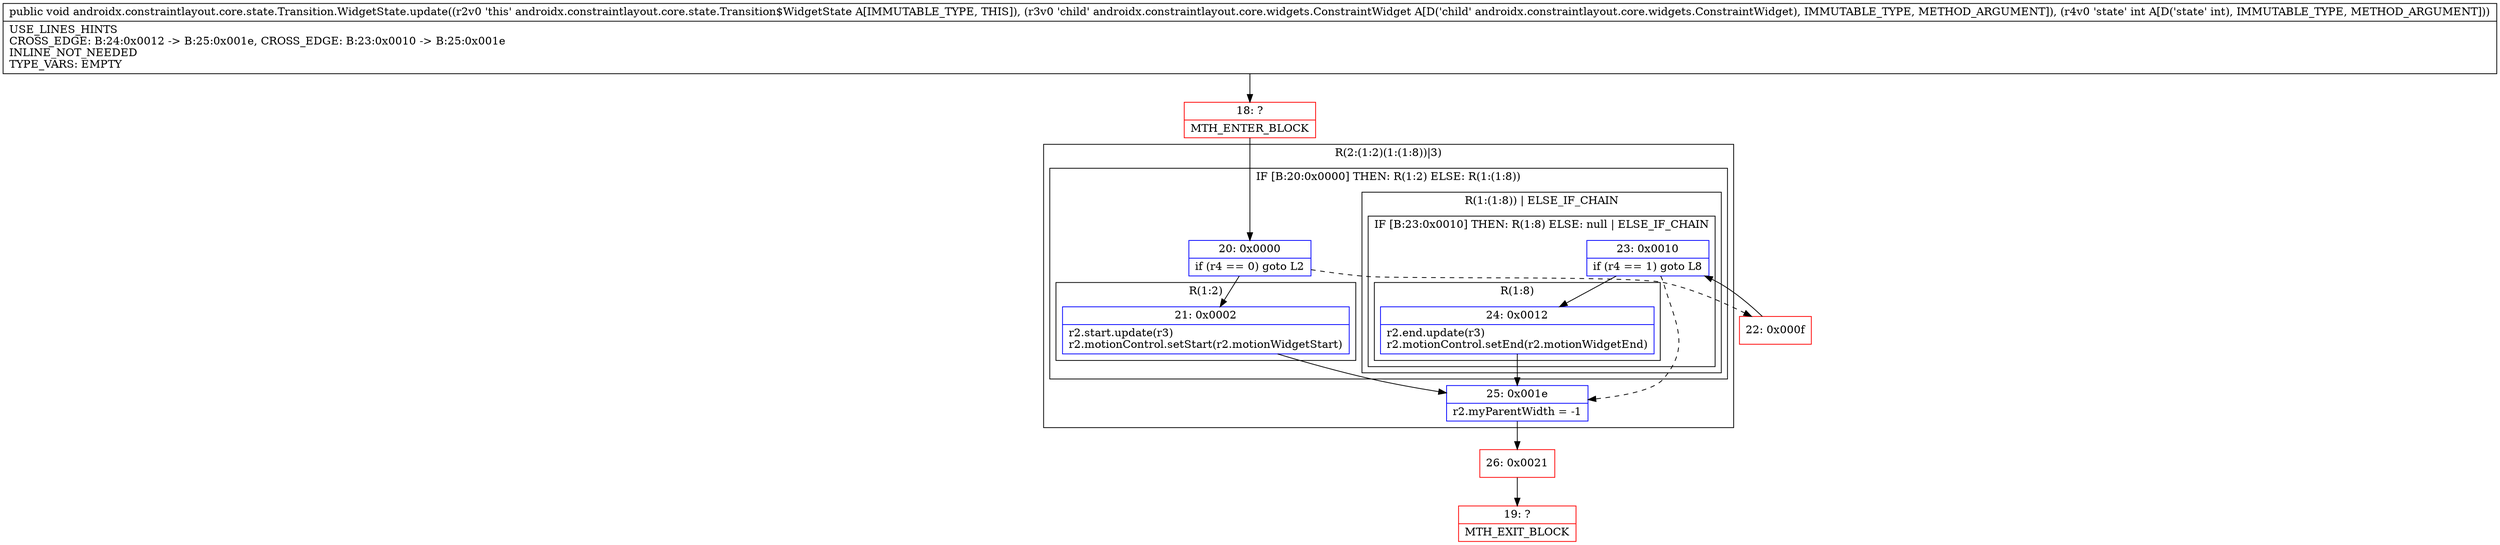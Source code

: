 digraph "CFG forandroidx.constraintlayout.core.state.Transition.WidgetState.update(Landroidx\/constraintlayout\/core\/widgets\/ConstraintWidget;I)V" {
subgraph cluster_Region_1972890896 {
label = "R(2:(1:2)(1:(1:8))|3)";
node [shape=record,color=blue];
subgraph cluster_IfRegion_1074780420 {
label = "IF [B:20:0x0000] THEN: R(1:2) ELSE: R(1:(1:8))";
node [shape=record,color=blue];
Node_20 [shape=record,label="{20\:\ 0x0000|if (r4 == 0) goto L2\l}"];
subgraph cluster_Region_922869599 {
label = "R(1:2)";
node [shape=record,color=blue];
Node_21 [shape=record,label="{21\:\ 0x0002|r2.start.update(r3)\lr2.motionControl.setStart(r2.motionWidgetStart)\l}"];
}
subgraph cluster_Region_2055701581 {
label = "R(1:(1:8)) | ELSE_IF_CHAIN\l";
node [shape=record,color=blue];
subgraph cluster_IfRegion_816974176 {
label = "IF [B:23:0x0010] THEN: R(1:8) ELSE: null | ELSE_IF_CHAIN\l";
node [shape=record,color=blue];
Node_23 [shape=record,label="{23\:\ 0x0010|if (r4 == 1) goto L8\l}"];
subgraph cluster_Region_248197515 {
label = "R(1:8)";
node [shape=record,color=blue];
Node_24 [shape=record,label="{24\:\ 0x0012|r2.end.update(r3)\lr2.motionControl.setEnd(r2.motionWidgetEnd)\l}"];
}
}
}
}
Node_25 [shape=record,label="{25\:\ 0x001e|r2.myParentWidth = \-1\l}"];
}
Node_18 [shape=record,color=red,label="{18\:\ ?|MTH_ENTER_BLOCK\l}"];
Node_26 [shape=record,color=red,label="{26\:\ 0x0021}"];
Node_19 [shape=record,color=red,label="{19\:\ ?|MTH_EXIT_BLOCK\l}"];
Node_22 [shape=record,color=red,label="{22\:\ 0x000f}"];
MethodNode[shape=record,label="{public void androidx.constraintlayout.core.state.Transition.WidgetState.update((r2v0 'this' androidx.constraintlayout.core.state.Transition$WidgetState A[IMMUTABLE_TYPE, THIS]), (r3v0 'child' androidx.constraintlayout.core.widgets.ConstraintWidget A[D('child' androidx.constraintlayout.core.widgets.ConstraintWidget), IMMUTABLE_TYPE, METHOD_ARGUMENT]), (r4v0 'state' int A[D('state' int), IMMUTABLE_TYPE, METHOD_ARGUMENT]))  | USE_LINES_HINTS\lCROSS_EDGE: B:24:0x0012 \-\> B:25:0x001e, CROSS_EDGE: B:23:0x0010 \-\> B:25:0x001e\lINLINE_NOT_NEEDED\lTYPE_VARS: EMPTY\l}"];
MethodNode -> Node_18;Node_20 -> Node_21;
Node_20 -> Node_22[style=dashed];
Node_21 -> Node_25;
Node_23 -> Node_24;
Node_23 -> Node_25[style=dashed];
Node_24 -> Node_25;
Node_25 -> Node_26;
Node_18 -> Node_20;
Node_26 -> Node_19;
Node_22 -> Node_23;
}


